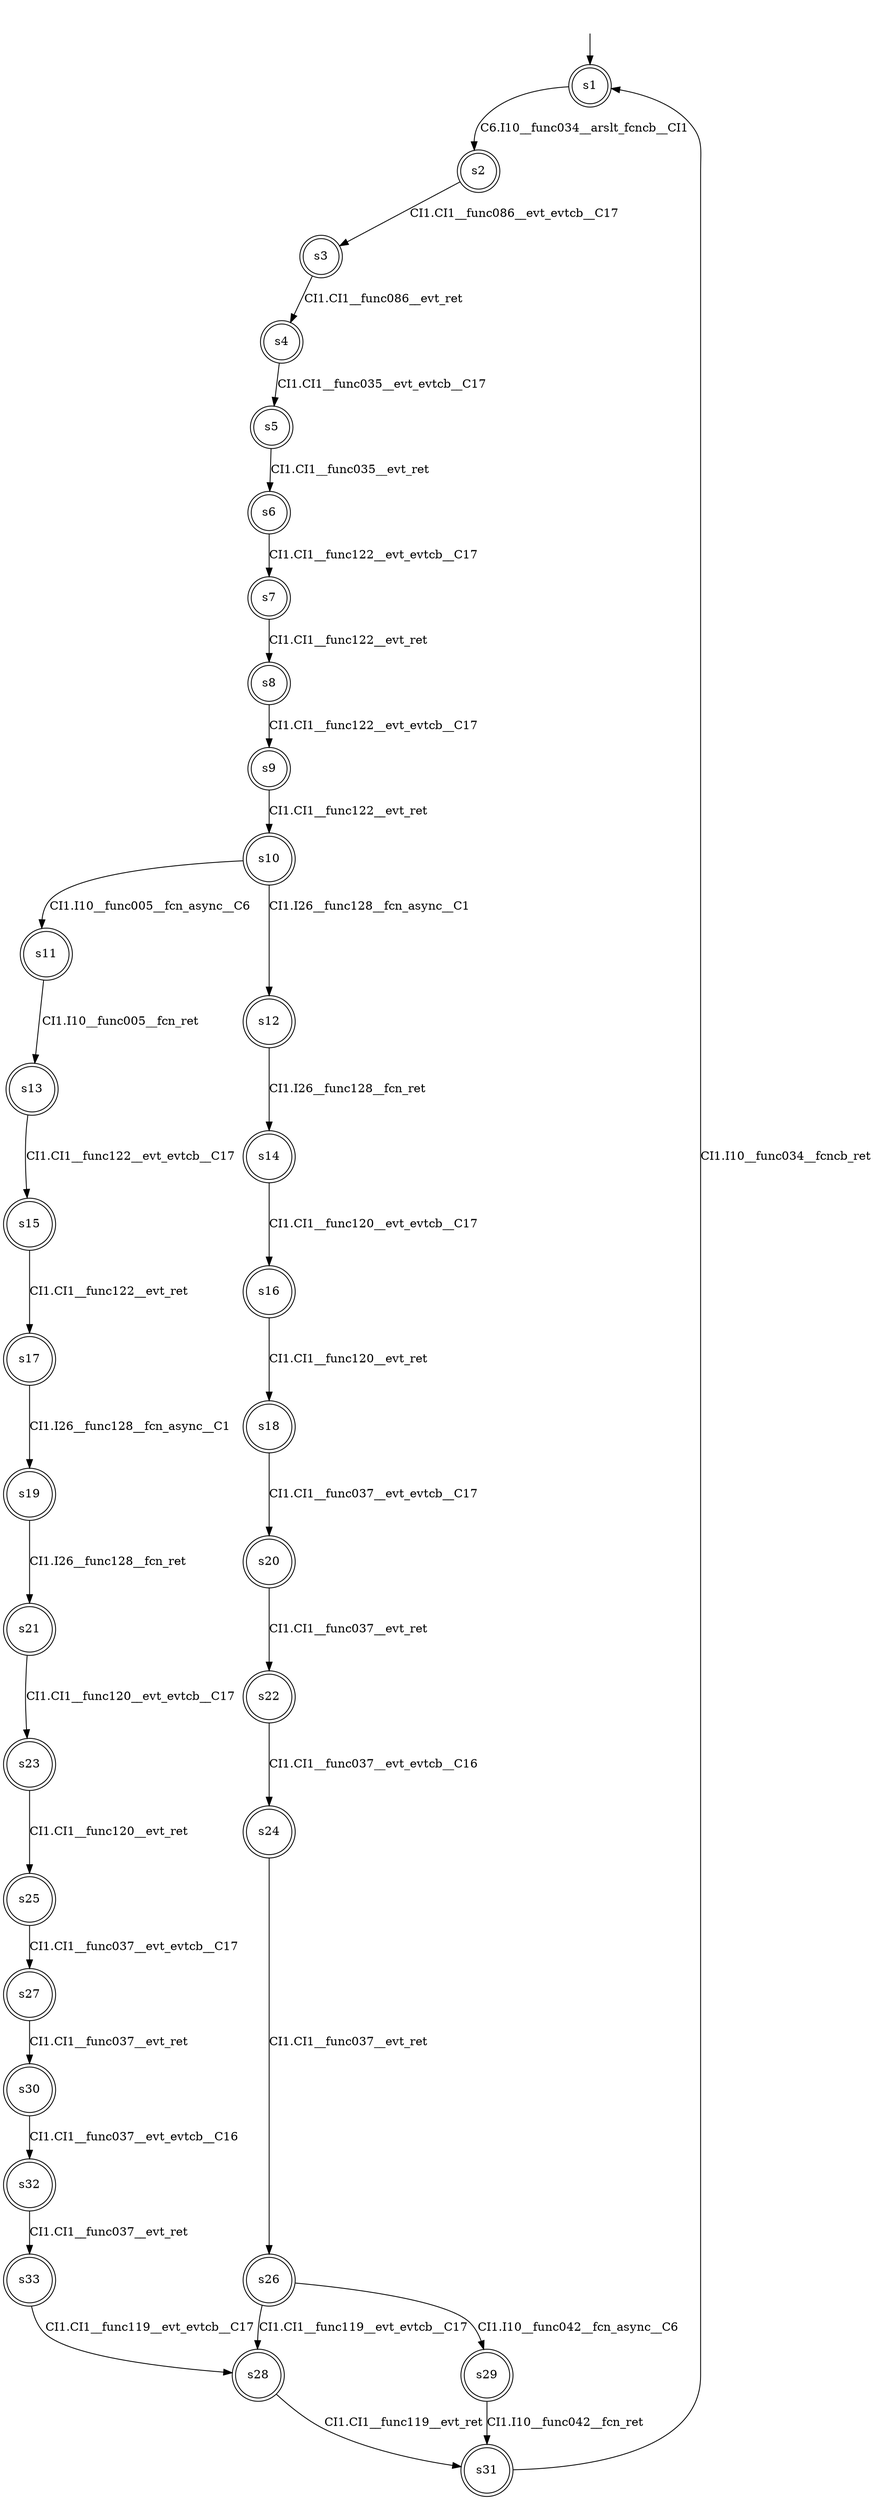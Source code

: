 digraph automaton {
	1 [label=<s1> shape="doublecircle"];
	2 [label=<s2> shape="doublecircle"];
	3 [label=<s3> shape="doublecircle"];
	4 [label=<s4> shape="doublecircle"];
	5 [label=<s5> shape="doublecircle"];
	6 [label=<s6> shape="doublecircle"];
	7 [label=<s7> shape="doublecircle"];
	8 [label=<s8> shape="doublecircle"];
	9 [label=<s9> shape="doublecircle"];
	10 [label=<s10> shape="doublecircle"];
	11 [label=<s11> shape="doublecircle"];
	12 [label=<s12> shape="doublecircle"];
	13 [label=<s13> shape="doublecircle"];
	14 [label=<s14> shape="doublecircle"];
	15 [label=<s15> shape="doublecircle"];
	16 [label=<s16> shape="doublecircle"];
	17 [label=<s17> shape="doublecircle"];
	18 [label=<s18> shape="doublecircle"];
	19 [label=<s19> shape="doublecircle"];
	20 [label=<s20> shape="doublecircle"];
	21 [label=<s21> shape="doublecircle"];
	22 [label=<s22> shape="doublecircle"];
	23 [label=<s23> shape="doublecircle"];
	24 [label=<s24> shape="doublecircle"];
	25 [label=<s25> shape="doublecircle"];
	26 [label=<s26> shape="doublecircle"];
	27 [label=<s27> shape="doublecircle"];
	28 [label=<s28> shape="doublecircle"];
	29 [label=<s29> shape="doublecircle"];
	30 [label=<s30> shape="doublecircle"];
	31 [label=<s31> shape="doublecircle"];
	32 [label=<s32> shape="doublecircle"];
	33 [label=<s33> shape="doublecircle"];
	__init1 [label=<> shape="none"];
	__init1 -> 1;
	1 -> 2 [label=<C6.I10__func034__arslt_fcncb__CI1> id="1-0-2"];
	2 -> 3 [label=<CI1.CI1__func086__evt_evtcb__C17> id="2-0-3"];
	3 -> 4 [label=<CI1.CI1__func086__evt_ret> id="3-0-4"];
	4 -> 5 [label=<CI1.CI1__func035__evt_evtcb__C17> id="4-0-5"];
	5 -> 6 [label=<CI1.CI1__func035__evt_ret> id="5-0-6"];
	6 -> 7 [label=<CI1.CI1__func122__evt_evtcb__C17> id="6-0-7"];
	7 -> 8 [label=<CI1.CI1__func122__evt_ret> id="7-0-8"];
	8 -> 9 [label=<CI1.CI1__func122__evt_evtcb__C17> id="8-0-9"];
	9 -> 10 [label=<CI1.CI1__func122__evt_ret> id="9-0-10"];
	10 -> 11 [label=<CI1.I10__func005__fcn_async__C6> id="10-0-11"];
	10 -> 12 [label=<CI1.I26__func128__fcn_async__C1> id="10-1-12"];
	11 -> 13 [label=<CI1.I10__func005__fcn_ret> id="11-0-13"];
	12 -> 14 [label=<CI1.I26__func128__fcn_ret> id="12-0-14"];
	13 -> 15 [label=<CI1.CI1__func122__evt_evtcb__C17> id="13-0-15"];
	14 -> 16 [label=<CI1.CI1__func120__evt_evtcb__C17> id="14-0-16"];
	15 -> 17 [label=<CI1.CI1__func122__evt_ret> id="15-0-17"];
	16 -> 18 [label=<CI1.CI1__func120__evt_ret> id="16-0-18"];
	17 -> 19 [label=<CI1.I26__func128__fcn_async__C1> id="17-0-19"];
	18 -> 20 [label=<CI1.CI1__func037__evt_evtcb__C17> id="18-0-20"];
	19 -> 21 [label=<CI1.I26__func128__fcn_ret> id="19-0-21"];
	20 -> 22 [label=<CI1.CI1__func037__evt_ret> id="20-0-22"];
	21 -> 23 [label=<CI1.CI1__func120__evt_evtcb__C17> id="21-0-23"];
	22 -> 24 [label=<CI1.CI1__func037__evt_evtcb__C16> id="22-0-24"];
	23 -> 25 [label=<CI1.CI1__func120__evt_ret> id="23-0-25"];
	24 -> 26 [label=<CI1.CI1__func037__evt_ret> id="24-0-26"];
	25 -> 27 [label=<CI1.CI1__func037__evt_evtcb__C17> id="25-0-27"];
	26 -> 28 [label=<CI1.CI1__func119__evt_evtcb__C17> id="26-0-28"];
	26 -> 29 [label=<CI1.I10__func042__fcn_async__C6> id="26-1-29"];
	27 -> 30 [label=<CI1.CI1__func037__evt_ret> id="27-0-30"];
	28 -> 31 [label=<CI1.CI1__func119__evt_ret> id="28-0-31"];
	29 -> 31 [label=<CI1.I10__func042__fcn_ret> id="29-0-31"];
	30 -> 32 [label=<CI1.CI1__func037__evt_evtcb__C16> id="30-0-32"];
	31 -> 1 [label=<CI1.I10__func034__fcncb_ret> id="31-0-1"];
	32 -> 33 [label=<CI1.CI1__func037__evt_ret> id="32-0-33"];
	33 -> 28 [label=<CI1.CI1__func119__evt_evtcb__C17> id="33-0-28"];
}
